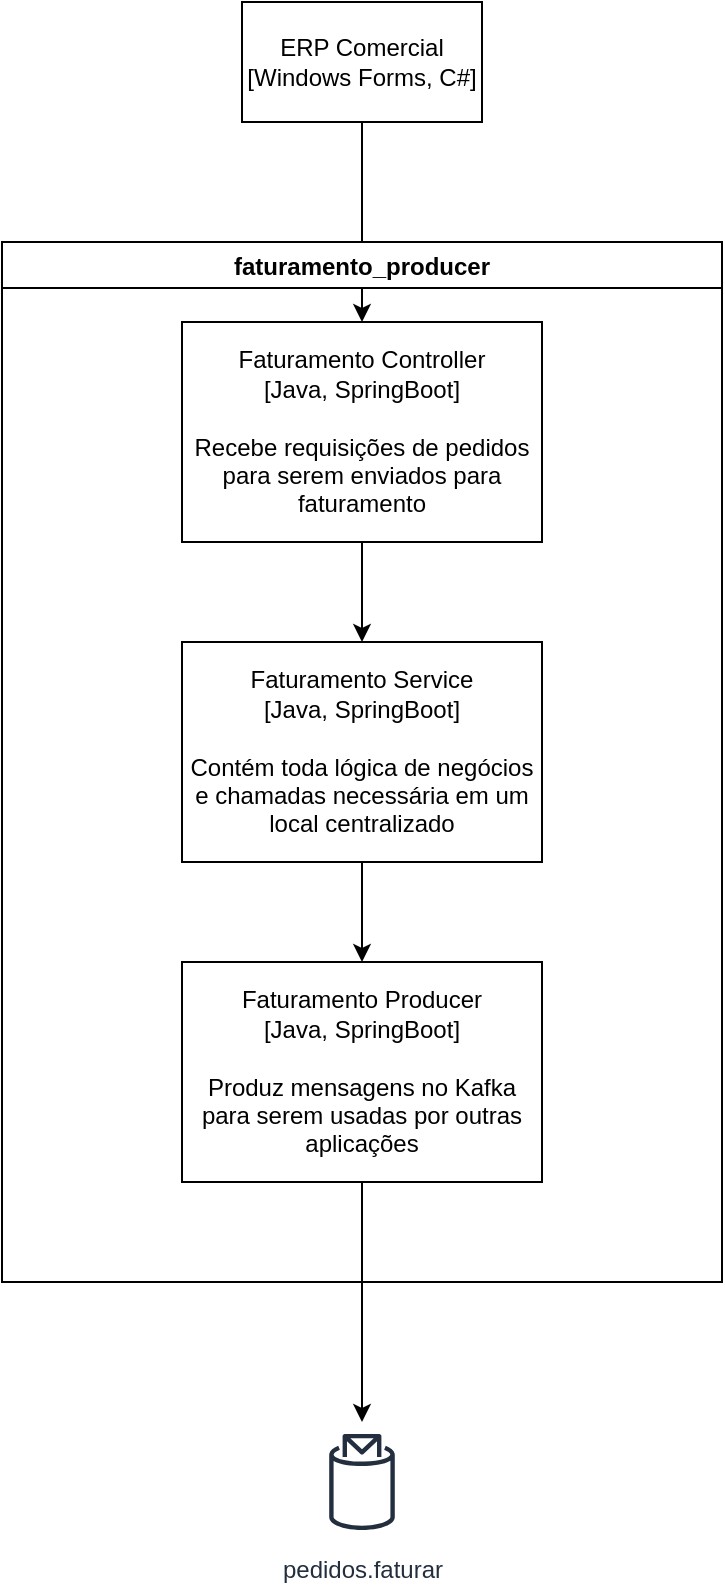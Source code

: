 <mxfile version="19.0.2" type="device"><diagram id="RmJArLrr9TKuClP3j06C" name="Page-1"><mxGraphModel dx="1422" dy="873" grid="1" gridSize="10" guides="1" tooltips="1" connect="1" arrows="1" fold="1" page="1" pageScale="1" pageWidth="850" pageHeight="1100" math="0" shadow="0"><root><mxCell id="0"/><mxCell id="1" parent="0"/><mxCell id="3GW7PykMCoTZEJrd35gS-3" value="" style="edgeStyle=orthogonalEdgeStyle;rounded=0;orthogonalLoop=1;jettySize=auto;html=1;" edge="1" parent="1" source="hVGeT4E8DbJepe9Lsz_v-2" target="hVGeT4E8DbJepe9Lsz_v-3"><mxGeometry relative="1" as="geometry"/></mxCell><mxCell id="hVGeT4E8DbJepe9Lsz_v-2" value="ERP Comercial&lt;br&gt;[Windows Forms, C#]" style="rounded=0;whiteSpace=wrap;html=1;" parent="1" vertex="1"><mxGeometry x="320" y="40" width="120" height="60" as="geometry"/></mxCell><mxCell id="hVGeT4E8DbJepe9Lsz_v-4" value="faturamento_producer" style="swimlane;" parent="1" vertex="1"><mxGeometry x="200" y="160" width="360" height="520" as="geometry"/></mxCell><mxCell id="hVGeT4E8DbJepe9Lsz_v-8" value="" style="edgeStyle=orthogonalEdgeStyle;rounded=0;orthogonalLoop=1;jettySize=auto;html=1;" parent="hVGeT4E8DbJepe9Lsz_v-4" source="hVGeT4E8DbJepe9Lsz_v-3" target="hVGeT4E8DbJepe9Lsz_v-6" edge="1"><mxGeometry relative="1" as="geometry"/></mxCell><mxCell id="hVGeT4E8DbJepe9Lsz_v-3" value="Faturamento Controller&lt;br&gt;[Java, SpringBoot]&lt;br&gt;&lt;br&gt;Recebe requisições de pedidos para serem enviados para faturamento" style="rounded=0;whiteSpace=wrap;html=1;" parent="hVGeT4E8DbJepe9Lsz_v-4" vertex="1"><mxGeometry x="90" y="40" width="180" height="110" as="geometry"/></mxCell><mxCell id="hVGeT4E8DbJepe9Lsz_v-9" value="" style="edgeStyle=orthogonalEdgeStyle;rounded=0;orthogonalLoop=1;jettySize=auto;html=1;" parent="hVGeT4E8DbJepe9Lsz_v-4" source="hVGeT4E8DbJepe9Lsz_v-6" target="hVGeT4E8DbJepe9Lsz_v-7" edge="1"><mxGeometry relative="1" as="geometry"/></mxCell><mxCell id="hVGeT4E8DbJepe9Lsz_v-6" value="Faturamento Service&lt;br&gt;[Java, SpringBoot]&lt;br&gt;&lt;br&gt;Contém toda lógica de negócios e chamadas necessária em um local centralizado" style="rounded=0;whiteSpace=wrap;html=1;" parent="hVGeT4E8DbJepe9Lsz_v-4" vertex="1"><mxGeometry x="90" y="200" width="180" height="110" as="geometry"/></mxCell><mxCell id="hVGeT4E8DbJepe9Lsz_v-7" value="Faturamento Producer&lt;br&gt;[Java, SpringBoot]&lt;br&gt;&lt;br&gt;Produz mensagens no Kafka para serem usadas por outras aplicações" style="rounded=0;whiteSpace=wrap;html=1;" parent="hVGeT4E8DbJepe9Lsz_v-4" vertex="1"><mxGeometry x="90" y="360" width="180" height="110" as="geometry"/></mxCell><mxCell id="hVGeT4E8DbJepe9Lsz_v-10" value="pedidos.faturar" style="sketch=0;outlineConnect=0;fontColor=#232F3E;gradientColor=none;strokeColor=#232F3E;fillColor=#ffffff;dashed=0;verticalLabelPosition=bottom;verticalAlign=top;align=center;html=1;fontSize=12;fontStyle=0;aspect=fixed;shape=mxgraph.aws4.resourceIcon;resIcon=mxgraph.aws4.topic_2;" parent="1" vertex="1"><mxGeometry x="350" y="750" width="60" height="60" as="geometry"/></mxCell><mxCell id="3GW7PykMCoTZEJrd35gS-1" style="edgeStyle=orthogonalEdgeStyle;rounded=0;orthogonalLoop=1;jettySize=auto;html=1;" edge="1" parent="1" source="hVGeT4E8DbJepe9Lsz_v-7" target="hVGeT4E8DbJepe9Lsz_v-10"><mxGeometry relative="1" as="geometry"/></mxCell></root></mxGraphModel></diagram></mxfile>